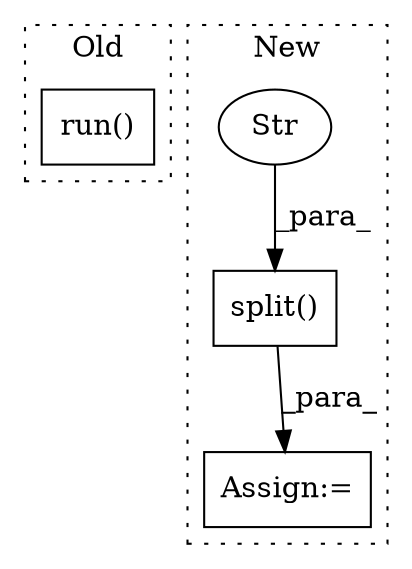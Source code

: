 digraph G {
subgraph cluster0 {
1 [label="run()" a="75" s="30069,30525" l="24,6" shape="box"];
label = "Old";
style="dotted";
}
subgraph cluster1 {
2 [label="split()" a="75" s="31300,31326" l="15,1" shape="box"];
3 [label="Str" a="66" s="31315" l="11" shape="ellipse"];
4 [label="Assign:=" a="68" s="31297" l="3" shape="box"];
label = "New";
style="dotted";
}
2 -> 4 [label="_para_"];
3 -> 2 [label="_para_"];
}